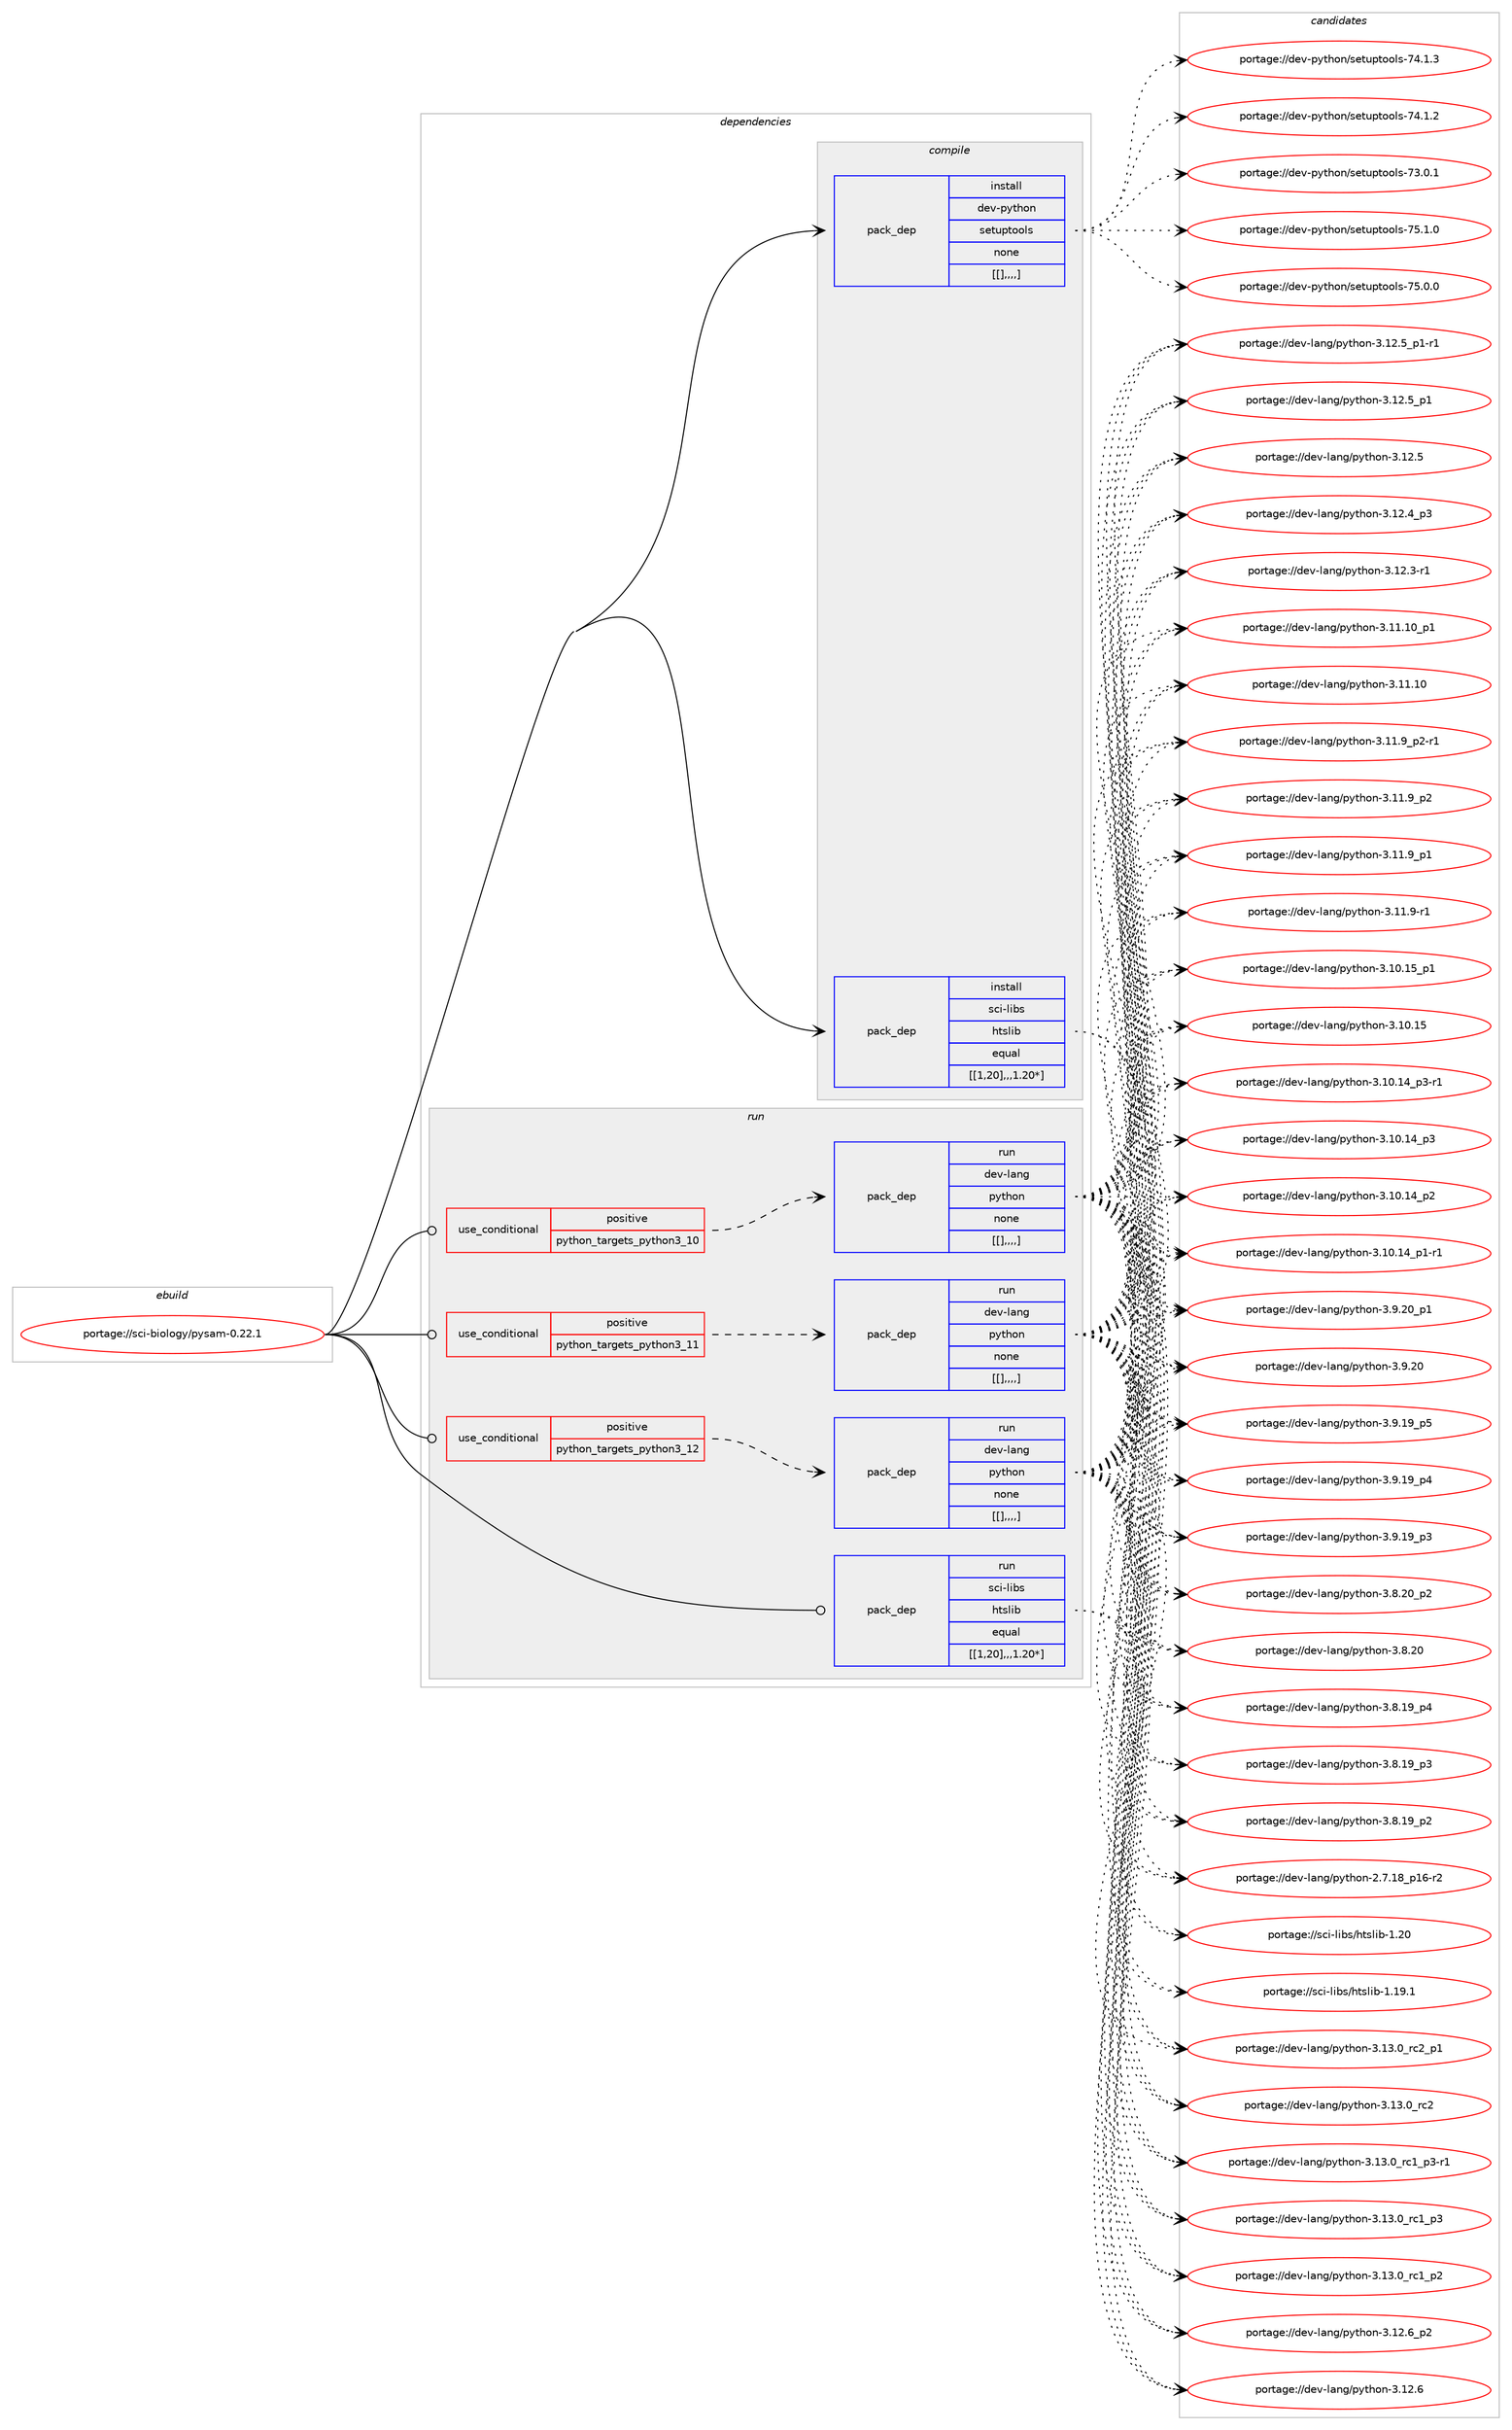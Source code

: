 digraph prolog {

# *************
# Graph options
# *************

newrank=true;
concentrate=true;
compound=true;
graph [rankdir=LR,fontname=Helvetica,fontsize=10,ranksep=1.5];#, ranksep=2.5, nodesep=0.2];
edge  [arrowhead=vee];
node  [fontname=Helvetica,fontsize=10];

# **********
# The ebuild
# **********

subgraph cluster_leftcol {
color=gray;
label=<<i>ebuild</i>>;
id [label="portage://sci-biology/pysam-0.22.1", color=red, width=4, href="../sci-biology/pysam-0.22.1.svg"];
}

# ****************
# The dependencies
# ****************

subgraph cluster_midcol {
color=gray;
label=<<i>dependencies</i>>;
subgraph cluster_compile {
fillcolor="#eeeeee";
style=filled;
label=<<i>compile</i>>;
subgraph pack292183 {
dependency402624 [label=<<TABLE BORDER="0" CELLBORDER="1" CELLSPACING="0" CELLPADDING="4" WIDTH="220"><TR><TD ROWSPAN="6" CELLPADDING="30">pack_dep</TD></TR><TR><TD WIDTH="110">install</TD></TR><TR><TD>dev-python</TD></TR><TR><TD>setuptools</TD></TR><TR><TD>none</TD></TR><TR><TD>[[],,,,]</TD></TR></TABLE>>, shape=none, color=blue];
}
id:e -> dependency402624:w [weight=20,style="solid",arrowhead="vee"];
subgraph pack292184 {
dependency402625 [label=<<TABLE BORDER="0" CELLBORDER="1" CELLSPACING="0" CELLPADDING="4" WIDTH="220"><TR><TD ROWSPAN="6" CELLPADDING="30">pack_dep</TD></TR><TR><TD WIDTH="110">install</TD></TR><TR><TD>sci-libs</TD></TR><TR><TD>htslib</TD></TR><TR><TD>equal</TD></TR><TR><TD>[[1,20],,,1.20*]</TD></TR></TABLE>>, shape=none, color=blue];
}
id:e -> dependency402625:w [weight=20,style="solid",arrowhead="vee"];
}
subgraph cluster_compileandrun {
fillcolor="#eeeeee";
style=filled;
label=<<i>compile and run</i>>;
}
subgraph cluster_run {
fillcolor="#eeeeee";
style=filled;
label=<<i>run</i>>;
subgraph cond107598 {
dependency402626 [label=<<TABLE BORDER="0" CELLBORDER="1" CELLSPACING="0" CELLPADDING="4"><TR><TD ROWSPAN="3" CELLPADDING="10">use_conditional</TD></TR><TR><TD>positive</TD></TR><TR><TD>python_targets_python3_10</TD></TR></TABLE>>, shape=none, color=red];
subgraph pack292185 {
dependency402627 [label=<<TABLE BORDER="0" CELLBORDER="1" CELLSPACING="0" CELLPADDING="4" WIDTH="220"><TR><TD ROWSPAN="6" CELLPADDING="30">pack_dep</TD></TR><TR><TD WIDTH="110">run</TD></TR><TR><TD>dev-lang</TD></TR><TR><TD>python</TD></TR><TR><TD>none</TD></TR><TR><TD>[[],,,,]</TD></TR></TABLE>>, shape=none, color=blue];
}
dependency402626:e -> dependency402627:w [weight=20,style="dashed",arrowhead="vee"];
}
id:e -> dependency402626:w [weight=20,style="solid",arrowhead="odot"];
subgraph cond107599 {
dependency402628 [label=<<TABLE BORDER="0" CELLBORDER="1" CELLSPACING="0" CELLPADDING="4"><TR><TD ROWSPAN="3" CELLPADDING="10">use_conditional</TD></TR><TR><TD>positive</TD></TR><TR><TD>python_targets_python3_11</TD></TR></TABLE>>, shape=none, color=red];
subgraph pack292186 {
dependency402629 [label=<<TABLE BORDER="0" CELLBORDER="1" CELLSPACING="0" CELLPADDING="4" WIDTH="220"><TR><TD ROWSPAN="6" CELLPADDING="30">pack_dep</TD></TR><TR><TD WIDTH="110">run</TD></TR><TR><TD>dev-lang</TD></TR><TR><TD>python</TD></TR><TR><TD>none</TD></TR><TR><TD>[[],,,,]</TD></TR></TABLE>>, shape=none, color=blue];
}
dependency402628:e -> dependency402629:w [weight=20,style="dashed",arrowhead="vee"];
}
id:e -> dependency402628:w [weight=20,style="solid",arrowhead="odot"];
subgraph cond107600 {
dependency402630 [label=<<TABLE BORDER="0" CELLBORDER="1" CELLSPACING="0" CELLPADDING="4"><TR><TD ROWSPAN="3" CELLPADDING="10">use_conditional</TD></TR><TR><TD>positive</TD></TR><TR><TD>python_targets_python3_12</TD></TR></TABLE>>, shape=none, color=red];
subgraph pack292187 {
dependency402631 [label=<<TABLE BORDER="0" CELLBORDER="1" CELLSPACING="0" CELLPADDING="4" WIDTH="220"><TR><TD ROWSPAN="6" CELLPADDING="30">pack_dep</TD></TR><TR><TD WIDTH="110">run</TD></TR><TR><TD>dev-lang</TD></TR><TR><TD>python</TD></TR><TR><TD>none</TD></TR><TR><TD>[[],,,,]</TD></TR></TABLE>>, shape=none, color=blue];
}
dependency402630:e -> dependency402631:w [weight=20,style="dashed",arrowhead="vee"];
}
id:e -> dependency402630:w [weight=20,style="solid",arrowhead="odot"];
subgraph pack292188 {
dependency402632 [label=<<TABLE BORDER="0" CELLBORDER="1" CELLSPACING="0" CELLPADDING="4" WIDTH="220"><TR><TD ROWSPAN="6" CELLPADDING="30">pack_dep</TD></TR><TR><TD WIDTH="110">run</TD></TR><TR><TD>sci-libs</TD></TR><TR><TD>htslib</TD></TR><TR><TD>equal</TD></TR><TR><TD>[[1,20],,,1.20*]</TD></TR></TABLE>>, shape=none, color=blue];
}
id:e -> dependency402632:w [weight=20,style="solid",arrowhead="odot"];
}
}

# **************
# The candidates
# **************

subgraph cluster_choices {
rank=same;
color=gray;
label=<<i>candidates</i>>;

subgraph choice292183 {
color=black;
nodesep=1;
choice100101118451121211161041111104711510111611711211611111110811545555346494648 [label="portage://dev-python/setuptools-75.1.0", color=red, width=4,href="../dev-python/setuptools-75.1.0.svg"];
choice100101118451121211161041111104711510111611711211611111110811545555346484648 [label="portage://dev-python/setuptools-75.0.0", color=red, width=4,href="../dev-python/setuptools-75.0.0.svg"];
choice100101118451121211161041111104711510111611711211611111110811545555246494651 [label="portage://dev-python/setuptools-74.1.3", color=red, width=4,href="../dev-python/setuptools-74.1.3.svg"];
choice100101118451121211161041111104711510111611711211611111110811545555246494650 [label="portage://dev-python/setuptools-74.1.2", color=red, width=4,href="../dev-python/setuptools-74.1.2.svg"];
choice100101118451121211161041111104711510111611711211611111110811545555146484649 [label="portage://dev-python/setuptools-73.0.1", color=red, width=4,href="../dev-python/setuptools-73.0.1.svg"];
dependency402624:e -> choice100101118451121211161041111104711510111611711211611111110811545555346494648:w [style=dotted,weight="100"];
dependency402624:e -> choice100101118451121211161041111104711510111611711211611111110811545555346484648:w [style=dotted,weight="100"];
dependency402624:e -> choice100101118451121211161041111104711510111611711211611111110811545555246494651:w [style=dotted,weight="100"];
dependency402624:e -> choice100101118451121211161041111104711510111611711211611111110811545555246494650:w [style=dotted,weight="100"];
dependency402624:e -> choice100101118451121211161041111104711510111611711211611111110811545555146484649:w [style=dotted,weight="100"];
}
subgraph choice292184 {
color=black;
nodesep=1;
choice11599105451081059811547104116115108105984549465048 [label="portage://sci-libs/htslib-1.20", color=red, width=4,href="../sci-libs/htslib-1.20.svg"];
choice115991054510810598115471041161151081059845494649574649 [label="portage://sci-libs/htslib-1.19.1", color=red, width=4,href="../sci-libs/htslib-1.19.1.svg"];
dependency402625:e -> choice11599105451081059811547104116115108105984549465048:w [style=dotted,weight="100"];
dependency402625:e -> choice115991054510810598115471041161151081059845494649574649:w [style=dotted,weight="100"];
}
subgraph choice292185 {
color=black;
nodesep=1;
choice100101118451089711010347112121116104111110455146495146489511499509511249 [label="portage://dev-lang/python-3.13.0_rc2_p1", color=red, width=4,href="../dev-lang/python-3.13.0_rc2_p1.svg"];
choice10010111845108971101034711212111610411111045514649514648951149950 [label="portage://dev-lang/python-3.13.0_rc2", color=red, width=4,href="../dev-lang/python-3.13.0_rc2.svg"];
choice1001011184510897110103471121211161041111104551464951464895114994995112514511449 [label="portage://dev-lang/python-3.13.0_rc1_p3-r1", color=red, width=4,href="../dev-lang/python-3.13.0_rc1_p3-r1.svg"];
choice100101118451089711010347112121116104111110455146495146489511499499511251 [label="portage://dev-lang/python-3.13.0_rc1_p3", color=red, width=4,href="../dev-lang/python-3.13.0_rc1_p3.svg"];
choice100101118451089711010347112121116104111110455146495146489511499499511250 [label="portage://dev-lang/python-3.13.0_rc1_p2", color=red, width=4,href="../dev-lang/python-3.13.0_rc1_p2.svg"];
choice100101118451089711010347112121116104111110455146495046549511250 [label="portage://dev-lang/python-3.12.6_p2", color=red, width=4,href="../dev-lang/python-3.12.6_p2.svg"];
choice10010111845108971101034711212111610411111045514649504654 [label="portage://dev-lang/python-3.12.6", color=red, width=4,href="../dev-lang/python-3.12.6.svg"];
choice1001011184510897110103471121211161041111104551464950465395112494511449 [label="portage://dev-lang/python-3.12.5_p1-r1", color=red, width=4,href="../dev-lang/python-3.12.5_p1-r1.svg"];
choice100101118451089711010347112121116104111110455146495046539511249 [label="portage://dev-lang/python-3.12.5_p1", color=red, width=4,href="../dev-lang/python-3.12.5_p1.svg"];
choice10010111845108971101034711212111610411111045514649504653 [label="portage://dev-lang/python-3.12.5", color=red, width=4,href="../dev-lang/python-3.12.5.svg"];
choice100101118451089711010347112121116104111110455146495046529511251 [label="portage://dev-lang/python-3.12.4_p3", color=red, width=4,href="../dev-lang/python-3.12.4_p3.svg"];
choice100101118451089711010347112121116104111110455146495046514511449 [label="portage://dev-lang/python-3.12.3-r1", color=red, width=4,href="../dev-lang/python-3.12.3-r1.svg"];
choice10010111845108971101034711212111610411111045514649494649489511249 [label="portage://dev-lang/python-3.11.10_p1", color=red, width=4,href="../dev-lang/python-3.11.10_p1.svg"];
choice1001011184510897110103471121211161041111104551464949464948 [label="portage://dev-lang/python-3.11.10", color=red, width=4,href="../dev-lang/python-3.11.10.svg"];
choice1001011184510897110103471121211161041111104551464949465795112504511449 [label="portage://dev-lang/python-3.11.9_p2-r1", color=red, width=4,href="../dev-lang/python-3.11.9_p2-r1.svg"];
choice100101118451089711010347112121116104111110455146494946579511250 [label="portage://dev-lang/python-3.11.9_p2", color=red, width=4,href="../dev-lang/python-3.11.9_p2.svg"];
choice100101118451089711010347112121116104111110455146494946579511249 [label="portage://dev-lang/python-3.11.9_p1", color=red, width=4,href="../dev-lang/python-3.11.9_p1.svg"];
choice100101118451089711010347112121116104111110455146494946574511449 [label="portage://dev-lang/python-3.11.9-r1", color=red, width=4,href="../dev-lang/python-3.11.9-r1.svg"];
choice10010111845108971101034711212111610411111045514649484649539511249 [label="portage://dev-lang/python-3.10.15_p1", color=red, width=4,href="../dev-lang/python-3.10.15_p1.svg"];
choice1001011184510897110103471121211161041111104551464948464953 [label="portage://dev-lang/python-3.10.15", color=red, width=4,href="../dev-lang/python-3.10.15.svg"];
choice100101118451089711010347112121116104111110455146494846495295112514511449 [label="portage://dev-lang/python-3.10.14_p3-r1", color=red, width=4,href="../dev-lang/python-3.10.14_p3-r1.svg"];
choice10010111845108971101034711212111610411111045514649484649529511251 [label="portage://dev-lang/python-3.10.14_p3", color=red, width=4,href="../dev-lang/python-3.10.14_p3.svg"];
choice10010111845108971101034711212111610411111045514649484649529511250 [label="portage://dev-lang/python-3.10.14_p2", color=red, width=4,href="../dev-lang/python-3.10.14_p2.svg"];
choice100101118451089711010347112121116104111110455146494846495295112494511449 [label="portage://dev-lang/python-3.10.14_p1-r1", color=red, width=4,href="../dev-lang/python-3.10.14_p1-r1.svg"];
choice100101118451089711010347112121116104111110455146574650489511249 [label="portage://dev-lang/python-3.9.20_p1", color=red, width=4,href="../dev-lang/python-3.9.20_p1.svg"];
choice10010111845108971101034711212111610411111045514657465048 [label="portage://dev-lang/python-3.9.20", color=red, width=4,href="../dev-lang/python-3.9.20.svg"];
choice100101118451089711010347112121116104111110455146574649579511253 [label="portage://dev-lang/python-3.9.19_p5", color=red, width=4,href="../dev-lang/python-3.9.19_p5.svg"];
choice100101118451089711010347112121116104111110455146574649579511252 [label="portage://dev-lang/python-3.9.19_p4", color=red, width=4,href="../dev-lang/python-3.9.19_p4.svg"];
choice100101118451089711010347112121116104111110455146574649579511251 [label="portage://dev-lang/python-3.9.19_p3", color=red, width=4,href="../dev-lang/python-3.9.19_p3.svg"];
choice100101118451089711010347112121116104111110455146564650489511250 [label="portage://dev-lang/python-3.8.20_p2", color=red, width=4,href="../dev-lang/python-3.8.20_p2.svg"];
choice10010111845108971101034711212111610411111045514656465048 [label="portage://dev-lang/python-3.8.20", color=red, width=4,href="../dev-lang/python-3.8.20.svg"];
choice100101118451089711010347112121116104111110455146564649579511252 [label="portage://dev-lang/python-3.8.19_p4", color=red, width=4,href="../dev-lang/python-3.8.19_p4.svg"];
choice100101118451089711010347112121116104111110455146564649579511251 [label="portage://dev-lang/python-3.8.19_p3", color=red, width=4,href="../dev-lang/python-3.8.19_p3.svg"];
choice100101118451089711010347112121116104111110455146564649579511250 [label="portage://dev-lang/python-3.8.19_p2", color=red, width=4,href="../dev-lang/python-3.8.19_p2.svg"];
choice100101118451089711010347112121116104111110455046554649569511249544511450 [label="portage://dev-lang/python-2.7.18_p16-r2", color=red, width=4,href="../dev-lang/python-2.7.18_p16-r2.svg"];
dependency402627:e -> choice100101118451089711010347112121116104111110455146495146489511499509511249:w [style=dotted,weight="100"];
dependency402627:e -> choice10010111845108971101034711212111610411111045514649514648951149950:w [style=dotted,weight="100"];
dependency402627:e -> choice1001011184510897110103471121211161041111104551464951464895114994995112514511449:w [style=dotted,weight="100"];
dependency402627:e -> choice100101118451089711010347112121116104111110455146495146489511499499511251:w [style=dotted,weight="100"];
dependency402627:e -> choice100101118451089711010347112121116104111110455146495146489511499499511250:w [style=dotted,weight="100"];
dependency402627:e -> choice100101118451089711010347112121116104111110455146495046549511250:w [style=dotted,weight="100"];
dependency402627:e -> choice10010111845108971101034711212111610411111045514649504654:w [style=dotted,weight="100"];
dependency402627:e -> choice1001011184510897110103471121211161041111104551464950465395112494511449:w [style=dotted,weight="100"];
dependency402627:e -> choice100101118451089711010347112121116104111110455146495046539511249:w [style=dotted,weight="100"];
dependency402627:e -> choice10010111845108971101034711212111610411111045514649504653:w [style=dotted,weight="100"];
dependency402627:e -> choice100101118451089711010347112121116104111110455146495046529511251:w [style=dotted,weight="100"];
dependency402627:e -> choice100101118451089711010347112121116104111110455146495046514511449:w [style=dotted,weight="100"];
dependency402627:e -> choice10010111845108971101034711212111610411111045514649494649489511249:w [style=dotted,weight="100"];
dependency402627:e -> choice1001011184510897110103471121211161041111104551464949464948:w [style=dotted,weight="100"];
dependency402627:e -> choice1001011184510897110103471121211161041111104551464949465795112504511449:w [style=dotted,weight="100"];
dependency402627:e -> choice100101118451089711010347112121116104111110455146494946579511250:w [style=dotted,weight="100"];
dependency402627:e -> choice100101118451089711010347112121116104111110455146494946579511249:w [style=dotted,weight="100"];
dependency402627:e -> choice100101118451089711010347112121116104111110455146494946574511449:w [style=dotted,weight="100"];
dependency402627:e -> choice10010111845108971101034711212111610411111045514649484649539511249:w [style=dotted,weight="100"];
dependency402627:e -> choice1001011184510897110103471121211161041111104551464948464953:w [style=dotted,weight="100"];
dependency402627:e -> choice100101118451089711010347112121116104111110455146494846495295112514511449:w [style=dotted,weight="100"];
dependency402627:e -> choice10010111845108971101034711212111610411111045514649484649529511251:w [style=dotted,weight="100"];
dependency402627:e -> choice10010111845108971101034711212111610411111045514649484649529511250:w [style=dotted,weight="100"];
dependency402627:e -> choice100101118451089711010347112121116104111110455146494846495295112494511449:w [style=dotted,weight="100"];
dependency402627:e -> choice100101118451089711010347112121116104111110455146574650489511249:w [style=dotted,weight="100"];
dependency402627:e -> choice10010111845108971101034711212111610411111045514657465048:w [style=dotted,weight="100"];
dependency402627:e -> choice100101118451089711010347112121116104111110455146574649579511253:w [style=dotted,weight="100"];
dependency402627:e -> choice100101118451089711010347112121116104111110455146574649579511252:w [style=dotted,weight="100"];
dependency402627:e -> choice100101118451089711010347112121116104111110455146574649579511251:w [style=dotted,weight="100"];
dependency402627:e -> choice100101118451089711010347112121116104111110455146564650489511250:w [style=dotted,weight="100"];
dependency402627:e -> choice10010111845108971101034711212111610411111045514656465048:w [style=dotted,weight="100"];
dependency402627:e -> choice100101118451089711010347112121116104111110455146564649579511252:w [style=dotted,weight="100"];
dependency402627:e -> choice100101118451089711010347112121116104111110455146564649579511251:w [style=dotted,weight="100"];
dependency402627:e -> choice100101118451089711010347112121116104111110455146564649579511250:w [style=dotted,weight="100"];
dependency402627:e -> choice100101118451089711010347112121116104111110455046554649569511249544511450:w [style=dotted,weight="100"];
}
subgraph choice292186 {
color=black;
nodesep=1;
choice100101118451089711010347112121116104111110455146495146489511499509511249 [label="portage://dev-lang/python-3.13.0_rc2_p1", color=red, width=4,href="../dev-lang/python-3.13.0_rc2_p1.svg"];
choice10010111845108971101034711212111610411111045514649514648951149950 [label="portage://dev-lang/python-3.13.0_rc2", color=red, width=4,href="../dev-lang/python-3.13.0_rc2.svg"];
choice1001011184510897110103471121211161041111104551464951464895114994995112514511449 [label="portage://dev-lang/python-3.13.0_rc1_p3-r1", color=red, width=4,href="../dev-lang/python-3.13.0_rc1_p3-r1.svg"];
choice100101118451089711010347112121116104111110455146495146489511499499511251 [label="portage://dev-lang/python-3.13.0_rc1_p3", color=red, width=4,href="../dev-lang/python-3.13.0_rc1_p3.svg"];
choice100101118451089711010347112121116104111110455146495146489511499499511250 [label="portage://dev-lang/python-3.13.0_rc1_p2", color=red, width=4,href="../dev-lang/python-3.13.0_rc1_p2.svg"];
choice100101118451089711010347112121116104111110455146495046549511250 [label="portage://dev-lang/python-3.12.6_p2", color=red, width=4,href="../dev-lang/python-3.12.6_p2.svg"];
choice10010111845108971101034711212111610411111045514649504654 [label="portage://dev-lang/python-3.12.6", color=red, width=4,href="../dev-lang/python-3.12.6.svg"];
choice1001011184510897110103471121211161041111104551464950465395112494511449 [label="portage://dev-lang/python-3.12.5_p1-r1", color=red, width=4,href="../dev-lang/python-3.12.5_p1-r1.svg"];
choice100101118451089711010347112121116104111110455146495046539511249 [label="portage://dev-lang/python-3.12.5_p1", color=red, width=4,href="../dev-lang/python-3.12.5_p1.svg"];
choice10010111845108971101034711212111610411111045514649504653 [label="portage://dev-lang/python-3.12.5", color=red, width=4,href="../dev-lang/python-3.12.5.svg"];
choice100101118451089711010347112121116104111110455146495046529511251 [label="portage://dev-lang/python-3.12.4_p3", color=red, width=4,href="../dev-lang/python-3.12.4_p3.svg"];
choice100101118451089711010347112121116104111110455146495046514511449 [label="portage://dev-lang/python-3.12.3-r1", color=red, width=4,href="../dev-lang/python-3.12.3-r1.svg"];
choice10010111845108971101034711212111610411111045514649494649489511249 [label="portage://dev-lang/python-3.11.10_p1", color=red, width=4,href="../dev-lang/python-3.11.10_p1.svg"];
choice1001011184510897110103471121211161041111104551464949464948 [label="portage://dev-lang/python-3.11.10", color=red, width=4,href="../dev-lang/python-3.11.10.svg"];
choice1001011184510897110103471121211161041111104551464949465795112504511449 [label="portage://dev-lang/python-3.11.9_p2-r1", color=red, width=4,href="../dev-lang/python-3.11.9_p2-r1.svg"];
choice100101118451089711010347112121116104111110455146494946579511250 [label="portage://dev-lang/python-3.11.9_p2", color=red, width=4,href="../dev-lang/python-3.11.9_p2.svg"];
choice100101118451089711010347112121116104111110455146494946579511249 [label="portage://dev-lang/python-3.11.9_p1", color=red, width=4,href="../dev-lang/python-3.11.9_p1.svg"];
choice100101118451089711010347112121116104111110455146494946574511449 [label="portage://dev-lang/python-3.11.9-r1", color=red, width=4,href="../dev-lang/python-3.11.9-r1.svg"];
choice10010111845108971101034711212111610411111045514649484649539511249 [label="portage://dev-lang/python-3.10.15_p1", color=red, width=4,href="../dev-lang/python-3.10.15_p1.svg"];
choice1001011184510897110103471121211161041111104551464948464953 [label="portage://dev-lang/python-3.10.15", color=red, width=4,href="../dev-lang/python-3.10.15.svg"];
choice100101118451089711010347112121116104111110455146494846495295112514511449 [label="portage://dev-lang/python-3.10.14_p3-r1", color=red, width=4,href="../dev-lang/python-3.10.14_p3-r1.svg"];
choice10010111845108971101034711212111610411111045514649484649529511251 [label="portage://dev-lang/python-3.10.14_p3", color=red, width=4,href="../dev-lang/python-3.10.14_p3.svg"];
choice10010111845108971101034711212111610411111045514649484649529511250 [label="portage://dev-lang/python-3.10.14_p2", color=red, width=4,href="../dev-lang/python-3.10.14_p2.svg"];
choice100101118451089711010347112121116104111110455146494846495295112494511449 [label="portage://dev-lang/python-3.10.14_p1-r1", color=red, width=4,href="../dev-lang/python-3.10.14_p1-r1.svg"];
choice100101118451089711010347112121116104111110455146574650489511249 [label="portage://dev-lang/python-3.9.20_p1", color=red, width=4,href="../dev-lang/python-3.9.20_p1.svg"];
choice10010111845108971101034711212111610411111045514657465048 [label="portage://dev-lang/python-3.9.20", color=red, width=4,href="../dev-lang/python-3.9.20.svg"];
choice100101118451089711010347112121116104111110455146574649579511253 [label="portage://dev-lang/python-3.9.19_p5", color=red, width=4,href="../dev-lang/python-3.9.19_p5.svg"];
choice100101118451089711010347112121116104111110455146574649579511252 [label="portage://dev-lang/python-3.9.19_p4", color=red, width=4,href="../dev-lang/python-3.9.19_p4.svg"];
choice100101118451089711010347112121116104111110455146574649579511251 [label="portage://dev-lang/python-3.9.19_p3", color=red, width=4,href="../dev-lang/python-3.9.19_p3.svg"];
choice100101118451089711010347112121116104111110455146564650489511250 [label="portage://dev-lang/python-3.8.20_p2", color=red, width=4,href="../dev-lang/python-3.8.20_p2.svg"];
choice10010111845108971101034711212111610411111045514656465048 [label="portage://dev-lang/python-3.8.20", color=red, width=4,href="../dev-lang/python-3.8.20.svg"];
choice100101118451089711010347112121116104111110455146564649579511252 [label="portage://dev-lang/python-3.8.19_p4", color=red, width=4,href="../dev-lang/python-3.8.19_p4.svg"];
choice100101118451089711010347112121116104111110455146564649579511251 [label="portage://dev-lang/python-3.8.19_p3", color=red, width=4,href="../dev-lang/python-3.8.19_p3.svg"];
choice100101118451089711010347112121116104111110455146564649579511250 [label="portage://dev-lang/python-3.8.19_p2", color=red, width=4,href="../dev-lang/python-3.8.19_p2.svg"];
choice100101118451089711010347112121116104111110455046554649569511249544511450 [label="portage://dev-lang/python-2.7.18_p16-r2", color=red, width=4,href="../dev-lang/python-2.7.18_p16-r2.svg"];
dependency402629:e -> choice100101118451089711010347112121116104111110455146495146489511499509511249:w [style=dotted,weight="100"];
dependency402629:e -> choice10010111845108971101034711212111610411111045514649514648951149950:w [style=dotted,weight="100"];
dependency402629:e -> choice1001011184510897110103471121211161041111104551464951464895114994995112514511449:w [style=dotted,weight="100"];
dependency402629:e -> choice100101118451089711010347112121116104111110455146495146489511499499511251:w [style=dotted,weight="100"];
dependency402629:e -> choice100101118451089711010347112121116104111110455146495146489511499499511250:w [style=dotted,weight="100"];
dependency402629:e -> choice100101118451089711010347112121116104111110455146495046549511250:w [style=dotted,weight="100"];
dependency402629:e -> choice10010111845108971101034711212111610411111045514649504654:w [style=dotted,weight="100"];
dependency402629:e -> choice1001011184510897110103471121211161041111104551464950465395112494511449:w [style=dotted,weight="100"];
dependency402629:e -> choice100101118451089711010347112121116104111110455146495046539511249:w [style=dotted,weight="100"];
dependency402629:e -> choice10010111845108971101034711212111610411111045514649504653:w [style=dotted,weight="100"];
dependency402629:e -> choice100101118451089711010347112121116104111110455146495046529511251:w [style=dotted,weight="100"];
dependency402629:e -> choice100101118451089711010347112121116104111110455146495046514511449:w [style=dotted,weight="100"];
dependency402629:e -> choice10010111845108971101034711212111610411111045514649494649489511249:w [style=dotted,weight="100"];
dependency402629:e -> choice1001011184510897110103471121211161041111104551464949464948:w [style=dotted,weight="100"];
dependency402629:e -> choice1001011184510897110103471121211161041111104551464949465795112504511449:w [style=dotted,weight="100"];
dependency402629:e -> choice100101118451089711010347112121116104111110455146494946579511250:w [style=dotted,weight="100"];
dependency402629:e -> choice100101118451089711010347112121116104111110455146494946579511249:w [style=dotted,weight="100"];
dependency402629:e -> choice100101118451089711010347112121116104111110455146494946574511449:w [style=dotted,weight="100"];
dependency402629:e -> choice10010111845108971101034711212111610411111045514649484649539511249:w [style=dotted,weight="100"];
dependency402629:e -> choice1001011184510897110103471121211161041111104551464948464953:w [style=dotted,weight="100"];
dependency402629:e -> choice100101118451089711010347112121116104111110455146494846495295112514511449:w [style=dotted,weight="100"];
dependency402629:e -> choice10010111845108971101034711212111610411111045514649484649529511251:w [style=dotted,weight="100"];
dependency402629:e -> choice10010111845108971101034711212111610411111045514649484649529511250:w [style=dotted,weight="100"];
dependency402629:e -> choice100101118451089711010347112121116104111110455146494846495295112494511449:w [style=dotted,weight="100"];
dependency402629:e -> choice100101118451089711010347112121116104111110455146574650489511249:w [style=dotted,weight="100"];
dependency402629:e -> choice10010111845108971101034711212111610411111045514657465048:w [style=dotted,weight="100"];
dependency402629:e -> choice100101118451089711010347112121116104111110455146574649579511253:w [style=dotted,weight="100"];
dependency402629:e -> choice100101118451089711010347112121116104111110455146574649579511252:w [style=dotted,weight="100"];
dependency402629:e -> choice100101118451089711010347112121116104111110455146574649579511251:w [style=dotted,weight="100"];
dependency402629:e -> choice100101118451089711010347112121116104111110455146564650489511250:w [style=dotted,weight="100"];
dependency402629:e -> choice10010111845108971101034711212111610411111045514656465048:w [style=dotted,weight="100"];
dependency402629:e -> choice100101118451089711010347112121116104111110455146564649579511252:w [style=dotted,weight="100"];
dependency402629:e -> choice100101118451089711010347112121116104111110455146564649579511251:w [style=dotted,weight="100"];
dependency402629:e -> choice100101118451089711010347112121116104111110455146564649579511250:w [style=dotted,weight="100"];
dependency402629:e -> choice100101118451089711010347112121116104111110455046554649569511249544511450:w [style=dotted,weight="100"];
}
subgraph choice292187 {
color=black;
nodesep=1;
choice100101118451089711010347112121116104111110455146495146489511499509511249 [label="portage://dev-lang/python-3.13.0_rc2_p1", color=red, width=4,href="../dev-lang/python-3.13.0_rc2_p1.svg"];
choice10010111845108971101034711212111610411111045514649514648951149950 [label="portage://dev-lang/python-3.13.0_rc2", color=red, width=4,href="../dev-lang/python-3.13.0_rc2.svg"];
choice1001011184510897110103471121211161041111104551464951464895114994995112514511449 [label="portage://dev-lang/python-3.13.0_rc1_p3-r1", color=red, width=4,href="../dev-lang/python-3.13.0_rc1_p3-r1.svg"];
choice100101118451089711010347112121116104111110455146495146489511499499511251 [label="portage://dev-lang/python-3.13.0_rc1_p3", color=red, width=4,href="../dev-lang/python-3.13.0_rc1_p3.svg"];
choice100101118451089711010347112121116104111110455146495146489511499499511250 [label="portage://dev-lang/python-3.13.0_rc1_p2", color=red, width=4,href="../dev-lang/python-3.13.0_rc1_p2.svg"];
choice100101118451089711010347112121116104111110455146495046549511250 [label="portage://dev-lang/python-3.12.6_p2", color=red, width=4,href="../dev-lang/python-3.12.6_p2.svg"];
choice10010111845108971101034711212111610411111045514649504654 [label="portage://dev-lang/python-3.12.6", color=red, width=4,href="../dev-lang/python-3.12.6.svg"];
choice1001011184510897110103471121211161041111104551464950465395112494511449 [label="portage://dev-lang/python-3.12.5_p1-r1", color=red, width=4,href="../dev-lang/python-3.12.5_p1-r1.svg"];
choice100101118451089711010347112121116104111110455146495046539511249 [label="portage://dev-lang/python-3.12.5_p1", color=red, width=4,href="../dev-lang/python-3.12.5_p1.svg"];
choice10010111845108971101034711212111610411111045514649504653 [label="portage://dev-lang/python-3.12.5", color=red, width=4,href="../dev-lang/python-3.12.5.svg"];
choice100101118451089711010347112121116104111110455146495046529511251 [label="portage://dev-lang/python-3.12.4_p3", color=red, width=4,href="../dev-lang/python-3.12.4_p3.svg"];
choice100101118451089711010347112121116104111110455146495046514511449 [label="portage://dev-lang/python-3.12.3-r1", color=red, width=4,href="../dev-lang/python-3.12.3-r1.svg"];
choice10010111845108971101034711212111610411111045514649494649489511249 [label="portage://dev-lang/python-3.11.10_p1", color=red, width=4,href="../dev-lang/python-3.11.10_p1.svg"];
choice1001011184510897110103471121211161041111104551464949464948 [label="portage://dev-lang/python-3.11.10", color=red, width=4,href="../dev-lang/python-3.11.10.svg"];
choice1001011184510897110103471121211161041111104551464949465795112504511449 [label="portage://dev-lang/python-3.11.9_p2-r1", color=red, width=4,href="../dev-lang/python-3.11.9_p2-r1.svg"];
choice100101118451089711010347112121116104111110455146494946579511250 [label="portage://dev-lang/python-3.11.9_p2", color=red, width=4,href="../dev-lang/python-3.11.9_p2.svg"];
choice100101118451089711010347112121116104111110455146494946579511249 [label="portage://dev-lang/python-3.11.9_p1", color=red, width=4,href="../dev-lang/python-3.11.9_p1.svg"];
choice100101118451089711010347112121116104111110455146494946574511449 [label="portage://dev-lang/python-3.11.9-r1", color=red, width=4,href="../dev-lang/python-3.11.9-r1.svg"];
choice10010111845108971101034711212111610411111045514649484649539511249 [label="portage://dev-lang/python-3.10.15_p1", color=red, width=4,href="../dev-lang/python-3.10.15_p1.svg"];
choice1001011184510897110103471121211161041111104551464948464953 [label="portage://dev-lang/python-3.10.15", color=red, width=4,href="../dev-lang/python-3.10.15.svg"];
choice100101118451089711010347112121116104111110455146494846495295112514511449 [label="portage://dev-lang/python-3.10.14_p3-r1", color=red, width=4,href="../dev-lang/python-3.10.14_p3-r1.svg"];
choice10010111845108971101034711212111610411111045514649484649529511251 [label="portage://dev-lang/python-3.10.14_p3", color=red, width=4,href="../dev-lang/python-3.10.14_p3.svg"];
choice10010111845108971101034711212111610411111045514649484649529511250 [label="portage://dev-lang/python-3.10.14_p2", color=red, width=4,href="../dev-lang/python-3.10.14_p2.svg"];
choice100101118451089711010347112121116104111110455146494846495295112494511449 [label="portage://dev-lang/python-3.10.14_p1-r1", color=red, width=4,href="../dev-lang/python-3.10.14_p1-r1.svg"];
choice100101118451089711010347112121116104111110455146574650489511249 [label="portage://dev-lang/python-3.9.20_p1", color=red, width=4,href="../dev-lang/python-3.9.20_p1.svg"];
choice10010111845108971101034711212111610411111045514657465048 [label="portage://dev-lang/python-3.9.20", color=red, width=4,href="../dev-lang/python-3.9.20.svg"];
choice100101118451089711010347112121116104111110455146574649579511253 [label="portage://dev-lang/python-3.9.19_p5", color=red, width=4,href="../dev-lang/python-3.9.19_p5.svg"];
choice100101118451089711010347112121116104111110455146574649579511252 [label="portage://dev-lang/python-3.9.19_p4", color=red, width=4,href="../dev-lang/python-3.9.19_p4.svg"];
choice100101118451089711010347112121116104111110455146574649579511251 [label="portage://dev-lang/python-3.9.19_p3", color=red, width=4,href="../dev-lang/python-3.9.19_p3.svg"];
choice100101118451089711010347112121116104111110455146564650489511250 [label="portage://dev-lang/python-3.8.20_p2", color=red, width=4,href="../dev-lang/python-3.8.20_p2.svg"];
choice10010111845108971101034711212111610411111045514656465048 [label="portage://dev-lang/python-3.8.20", color=red, width=4,href="../dev-lang/python-3.8.20.svg"];
choice100101118451089711010347112121116104111110455146564649579511252 [label="portage://dev-lang/python-3.8.19_p4", color=red, width=4,href="../dev-lang/python-3.8.19_p4.svg"];
choice100101118451089711010347112121116104111110455146564649579511251 [label="portage://dev-lang/python-3.8.19_p3", color=red, width=4,href="../dev-lang/python-3.8.19_p3.svg"];
choice100101118451089711010347112121116104111110455146564649579511250 [label="portage://dev-lang/python-3.8.19_p2", color=red, width=4,href="../dev-lang/python-3.8.19_p2.svg"];
choice100101118451089711010347112121116104111110455046554649569511249544511450 [label="portage://dev-lang/python-2.7.18_p16-r2", color=red, width=4,href="../dev-lang/python-2.7.18_p16-r2.svg"];
dependency402631:e -> choice100101118451089711010347112121116104111110455146495146489511499509511249:w [style=dotted,weight="100"];
dependency402631:e -> choice10010111845108971101034711212111610411111045514649514648951149950:w [style=dotted,weight="100"];
dependency402631:e -> choice1001011184510897110103471121211161041111104551464951464895114994995112514511449:w [style=dotted,weight="100"];
dependency402631:e -> choice100101118451089711010347112121116104111110455146495146489511499499511251:w [style=dotted,weight="100"];
dependency402631:e -> choice100101118451089711010347112121116104111110455146495146489511499499511250:w [style=dotted,weight="100"];
dependency402631:e -> choice100101118451089711010347112121116104111110455146495046549511250:w [style=dotted,weight="100"];
dependency402631:e -> choice10010111845108971101034711212111610411111045514649504654:w [style=dotted,weight="100"];
dependency402631:e -> choice1001011184510897110103471121211161041111104551464950465395112494511449:w [style=dotted,weight="100"];
dependency402631:e -> choice100101118451089711010347112121116104111110455146495046539511249:w [style=dotted,weight="100"];
dependency402631:e -> choice10010111845108971101034711212111610411111045514649504653:w [style=dotted,weight="100"];
dependency402631:e -> choice100101118451089711010347112121116104111110455146495046529511251:w [style=dotted,weight="100"];
dependency402631:e -> choice100101118451089711010347112121116104111110455146495046514511449:w [style=dotted,weight="100"];
dependency402631:e -> choice10010111845108971101034711212111610411111045514649494649489511249:w [style=dotted,weight="100"];
dependency402631:e -> choice1001011184510897110103471121211161041111104551464949464948:w [style=dotted,weight="100"];
dependency402631:e -> choice1001011184510897110103471121211161041111104551464949465795112504511449:w [style=dotted,weight="100"];
dependency402631:e -> choice100101118451089711010347112121116104111110455146494946579511250:w [style=dotted,weight="100"];
dependency402631:e -> choice100101118451089711010347112121116104111110455146494946579511249:w [style=dotted,weight="100"];
dependency402631:e -> choice100101118451089711010347112121116104111110455146494946574511449:w [style=dotted,weight="100"];
dependency402631:e -> choice10010111845108971101034711212111610411111045514649484649539511249:w [style=dotted,weight="100"];
dependency402631:e -> choice1001011184510897110103471121211161041111104551464948464953:w [style=dotted,weight="100"];
dependency402631:e -> choice100101118451089711010347112121116104111110455146494846495295112514511449:w [style=dotted,weight="100"];
dependency402631:e -> choice10010111845108971101034711212111610411111045514649484649529511251:w [style=dotted,weight="100"];
dependency402631:e -> choice10010111845108971101034711212111610411111045514649484649529511250:w [style=dotted,weight="100"];
dependency402631:e -> choice100101118451089711010347112121116104111110455146494846495295112494511449:w [style=dotted,weight="100"];
dependency402631:e -> choice100101118451089711010347112121116104111110455146574650489511249:w [style=dotted,weight="100"];
dependency402631:e -> choice10010111845108971101034711212111610411111045514657465048:w [style=dotted,weight="100"];
dependency402631:e -> choice100101118451089711010347112121116104111110455146574649579511253:w [style=dotted,weight="100"];
dependency402631:e -> choice100101118451089711010347112121116104111110455146574649579511252:w [style=dotted,weight="100"];
dependency402631:e -> choice100101118451089711010347112121116104111110455146574649579511251:w [style=dotted,weight="100"];
dependency402631:e -> choice100101118451089711010347112121116104111110455146564650489511250:w [style=dotted,weight="100"];
dependency402631:e -> choice10010111845108971101034711212111610411111045514656465048:w [style=dotted,weight="100"];
dependency402631:e -> choice100101118451089711010347112121116104111110455146564649579511252:w [style=dotted,weight="100"];
dependency402631:e -> choice100101118451089711010347112121116104111110455146564649579511251:w [style=dotted,weight="100"];
dependency402631:e -> choice100101118451089711010347112121116104111110455146564649579511250:w [style=dotted,weight="100"];
dependency402631:e -> choice100101118451089711010347112121116104111110455046554649569511249544511450:w [style=dotted,weight="100"];
}
subgraph choice292188 {
color=black;
nodesep=1;
choice11599105451081059811547104116115108105984549465048 [label="portage://sci-libs/htslib-1.20", color=red, width=4,href="../sci-libs/htslib-1.20.svg"];
choice115991054510810598115471041161151081059845494649574649 [label="portage://sci-libs/htslib-1.19.1", color=red, width=4,href="../sci-libs/htslib-1.19.1.svg"];
dependency402632:e -> choice11599105451081059811547104116115108105984549465048:w [style=dotted,weight="100"];
dependency402632:e -> choice115991054510810598115471041161151081059845494649574649:w [style=dotted,weight="100"];
}
}

}
